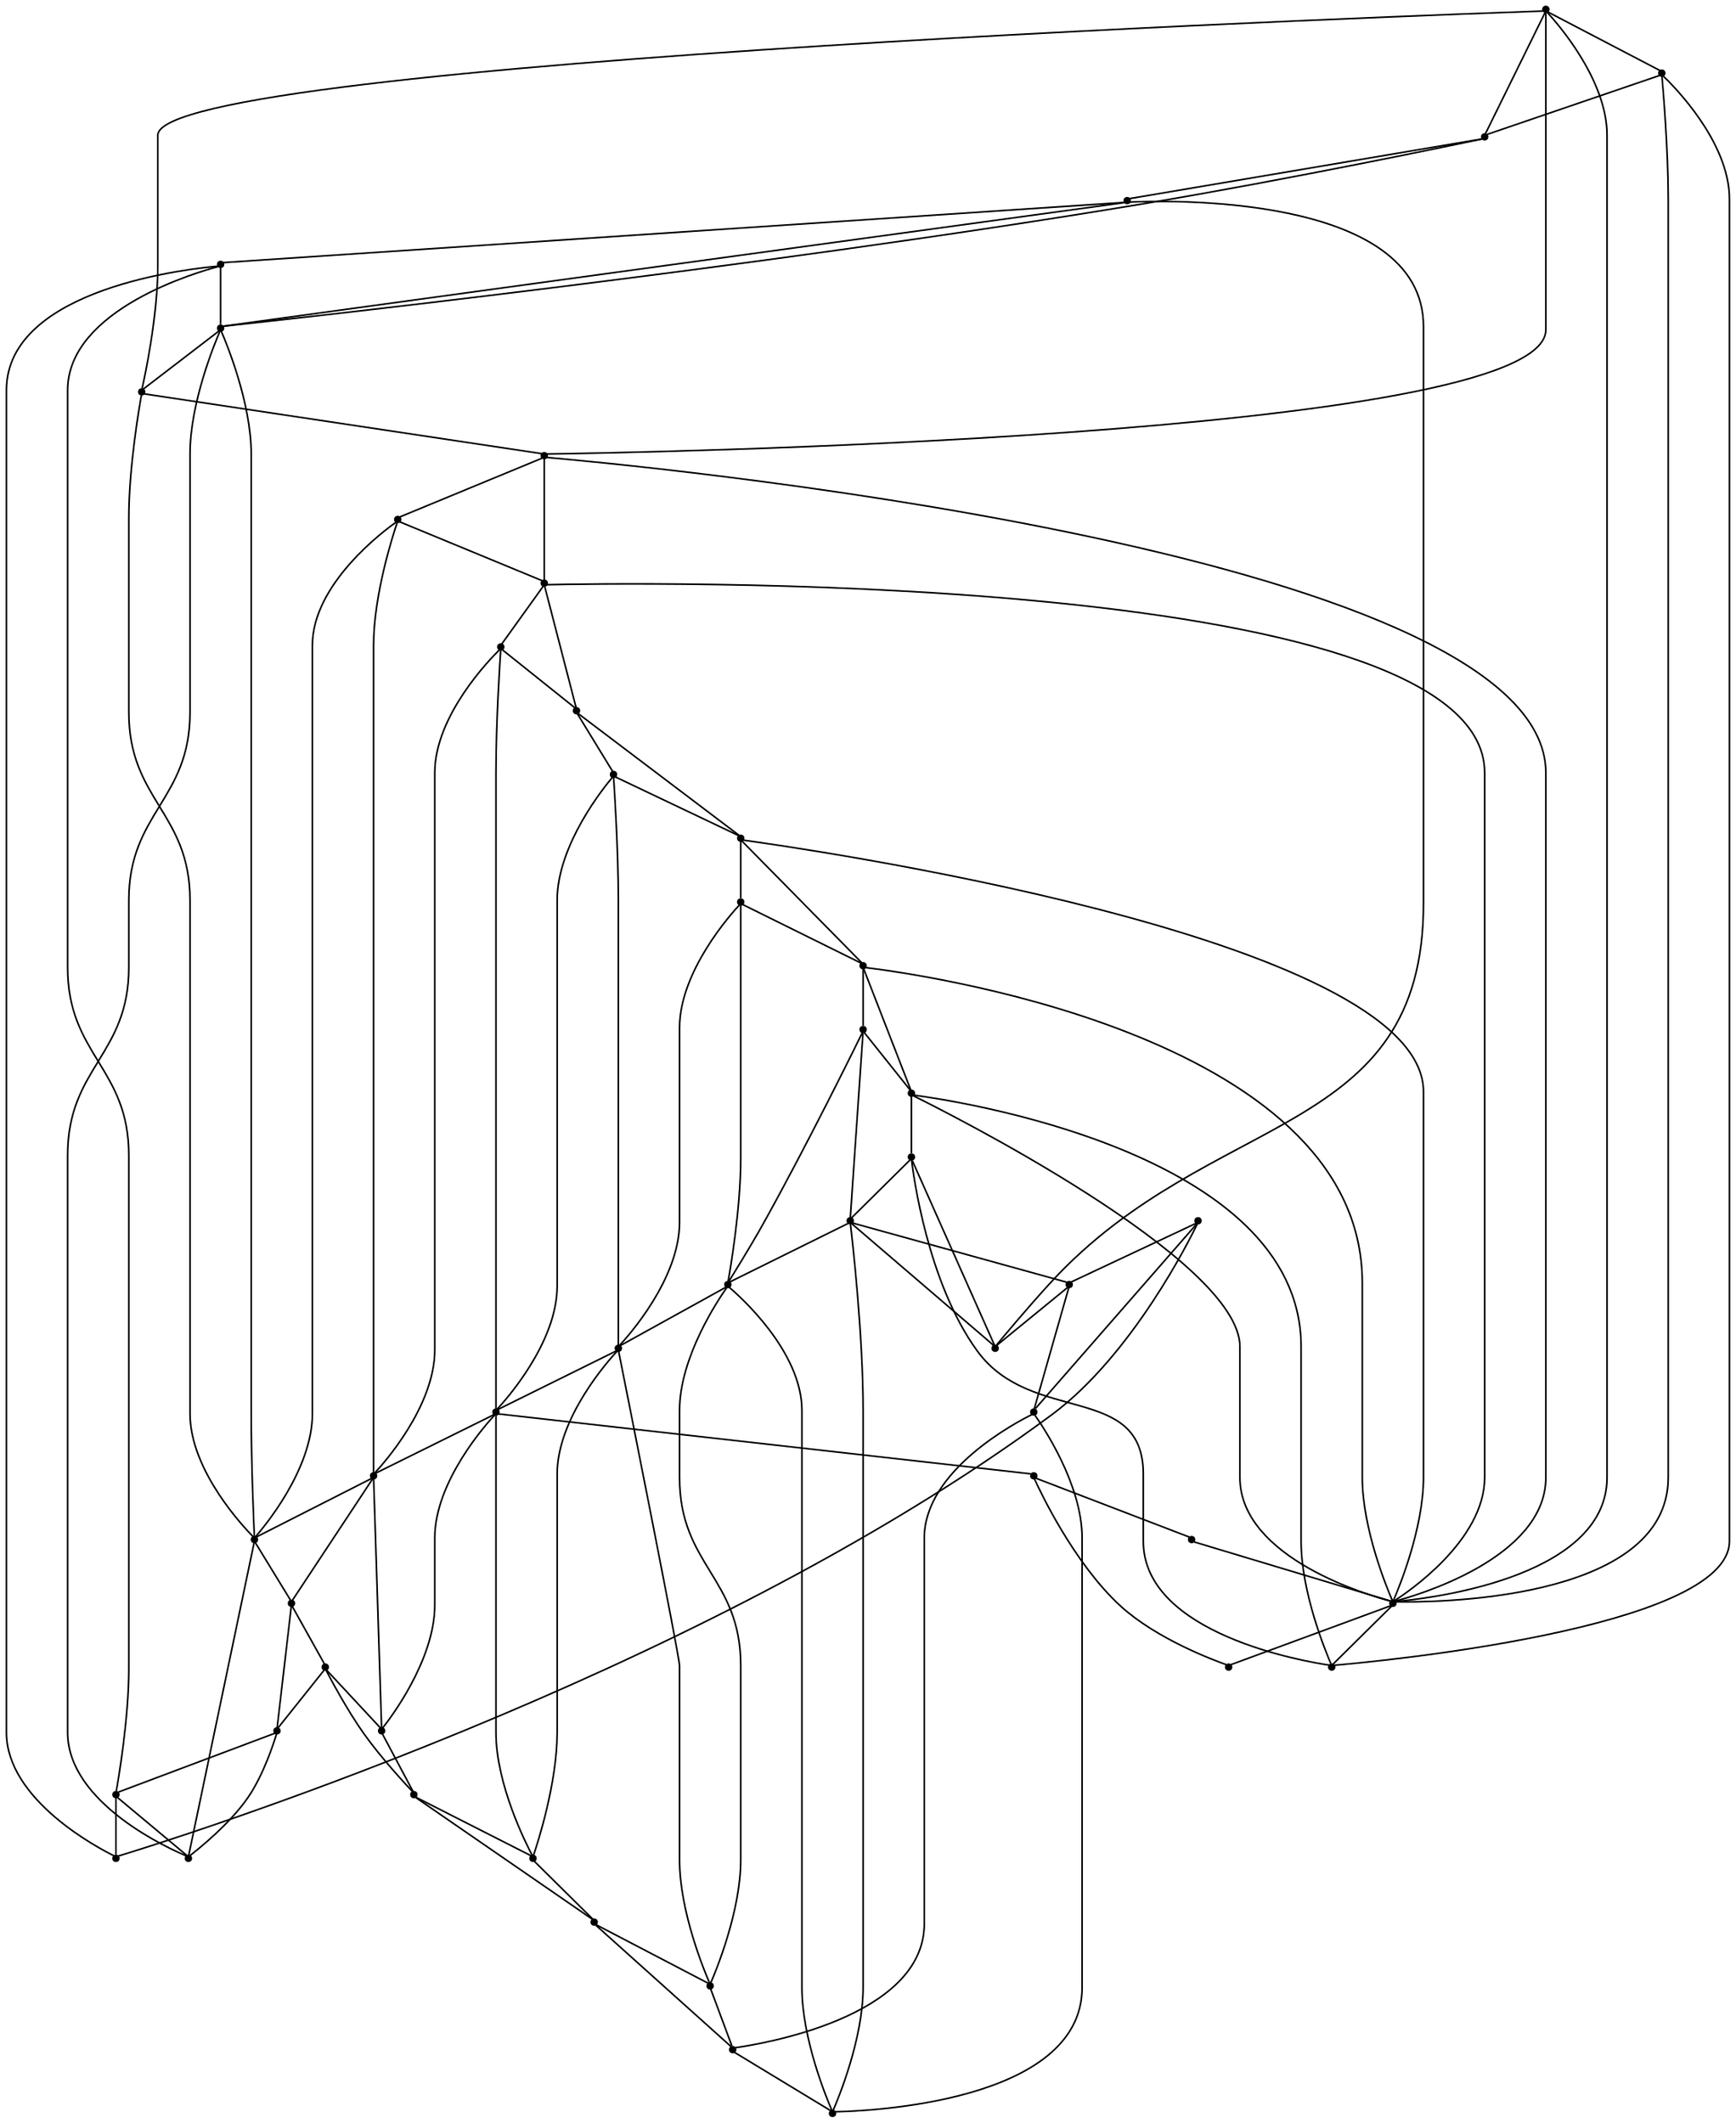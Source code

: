 graph {
  node [shape=point,comment="{\"directed\":false,\"doi\":\"10.1007/978-3-030-35802-0_6\",\"figure\":\"1 (4)\"}"]

  v0 [pos="1467.8453701415465,924.1795639336847"]
  v1 [pos="1480.8942221604975,858.5906795018352"]
  v2 [pos="1430.6904351211992,979.7877167485235"]
  v3 [pos="1375.087768859887,1016.943245606637"]
  v4 [pos="1309.4929776125705,1029.9887901151892"]
  v5 [pos="1531.1845212420737,950.4125169720148"]
  v6 [pos="1549.4572571575345,858.5906795018352"]
  v7 [pos="1479.170022214619,1028.265660496553"]
  v8 [pos="1401.321170581157,1080.2836870422846"]
  v9 [pos="1309.4887807770026,1098.5509848269517"]
  v10 [pos="1594.5290137696882,976.6497939697547"]
  v11 [pos="1618.0181619425784,858.5906795018352"]
  v12 [pos="1527.6474790960456,1076.7436042445825"]
  v13 [pos="1427.5596911700518,1143.6243192408474"]
  v14 [pos="1309.4929776125705,1167.1090463422197"]
  v15 [pos="1138.0886808205942,858.5906795018352"]
  v16 [pos="1243.8992355741461,1016.9432456066371"]
  v17 [pos="1188.2893520274251,979.7877167485234"]
  v18 [pos="1151.1333677981863,924.1837607178177"]
  v19 [pos="1217.665833852876,1080.2836870422846"]
  v20 [pos="1139.8106869660621,1028.269857280686"]
  v21 [pos="1087.7940895208233,950.4209105402808"]
  v22 [pos="1069.525534543826,858.5906795018352"]
  v23 [pos="1191.4283624728732,1143.6285160249804"]
  v24 [pos="1091.3331982904265,1076.7478010287155"]
  v25 [pos="1024.4517113080974,976.658060362744"]
  v26 [pos="1000.9646933471997,858.5906795018352"]
  v27 [pos="1537.5168466416842,1010.9464226063102"]
  v28 [pos="1578.4639405398632,912.0871186398983"]
  v29 [pos="1480.510815795988,972.8575543920572"]
  v30 [pos="1461.8578847311117,1086.6096396588655"]
  v31 [pos="1511.2230995120187,898.7133347420292"]
  v32 [pos="1423.7612370388676,1029.6054838310356"]
  v33 [pos="1362.9900723928608,1127.5594111052856"]
  v34 [pos="1349.6191450382696,1060.3183131685028"]
  v35 [pos="1336.273335108669,1000.1605761059529"]
  v36 [pos="1338.529833699097,943.5313012001914"]
  v37 [pos="1309.5294455701203,858.5063304995244"]
  v38 [pos="1316.2492787871815,942.7228479658299"]
  v39 [pos="1269.3678593957634,1060.3225099526358"]
  v40 [pos="1255.9918131735476,1127.5636078894186"]
  v41 [pos="1195.2227469453248,1029.6086473160449"]
  v42 [pos="1157.1311863264968,1086.6138364429985"]
  v43 [pos="1138.470942593585,972.8596209903045"]
  v44 [pos="1107.7608844721738,898.7174043508855"]
  v45 [pos="1081.4671373425083,1010.9548161745763"]
  v46 [pos="1040.5188829557064,912.090266227998"]

  v0 -- v1 [id="-1",pos="1467.8453701415465,924.1795639336847 1476.2683462366995,903.9887596306887 1480.8942539547065,881.8282281745223 1480.8942221604975,858.5906795018352"]
  v26 -- v46 [id="-2",pos="1000.9646933471997,858.5906795018352 1040.5188829557064,912.090266227998 1040.5188829557064,912.090266227998 1040.5188829557064,912.090266227998"]
  v25 -- v45 [id="-3",pos="1024.4517113080974,976.658060362744 1081.4671373425083,1010.9548161745763 1081.4671373425083,1010.9548161745763 1081.4671373425083,1010.9548161745763"]
  v46 -- v22 [id="-4",pos="1040.5188829557064,912.090266227998 1069.525534543826,858.5906795018352 1069.525534543826,858.5906795018352 1069.525534543826,858.5906795018352"]
  v46 -- v25 [id="-5",pos="1040.5188829557064,912.090266227998 1024.4517113080974,976.658060362744 1024.4517113080974,976.658060362744 1024.4517113080974,976.658060362744"]
  v22 -- v44 [id="-6",pos="1069.525534543826,858.5906795018352 1107.7608844721738,898.7174043508855 1107.7608844721738,898.7174043508855 1107.7608844721738,898.7174043508855"]
  v45 -- v21 [id="-7",pos="1081.4671373425083,1010.9548161745763 1087.7940895208233,950.4209105402808 1087.7940895208233,950.4209105402808 1087.7940895208233,950.4209105402808"]
  v21 -- v43 [id="-8",pos="1087.7940895208233,950.4209105402808 1138.470942593585,972.8596209903045 1138.470942593585,972.8596209903045 1138.470942593585,972.8596209903045"]
  v21 -- v46 [id="-9",pos="1087.7940895208233,950.4209105402808 1040.5188829557064,912.090266227998 1040.5188829557064,912.090266227998 1040.5188829557064,912.090266227998"]
  v24 -- v45 [id="-10",pos="1091.3331982904265,1076.7478010287155 1081.4671373425083,1010.9548161745763 1081.4671373425083,1010.9548161745763 1081.4671373425083,1010.9548161745763"]
  v44 -- v15 [id="-11",pos="1107.7608844721738,898.7174043508855 1138.0886808205942,858.5906795018352 1138.0886808205942,858.5906795018352 1138.0886808205942,858.5906795018352"]
  v44 -- v21 [id="-12",pos="1107.7608844721738,898.7174043508855 1087.7940895208233,950.4209105402808 1087.7940895208233,950.4209105402808 1087.7940895208233,950.4209105402808"]
  v43 -- v18 [id="-13",pos="1138.470942593585,972.8596209903045 1151.1333677981863,924.1837607178177 1151.1333677981863,924.1837607178177 1151.1333677981863,924.1837607178177"]
  v20 -- v43 [id="-14",pos="1139.8106869660621,1028.269857280686 1138.470942593585,972.8596209903045 1138.470942593585,972.8596209903045 1138.470942593585,972.8596209903045"]
  v20 -- v45 [id="-15",pos="1139.8106869660621,1028.269857280686 1081.4671373425083,1010.9548161745763 1081.4671373425083,1010.9548161745763 1081.4671373425083,1010.9548161745763"]
  v18 -- v44 [id="-16",pos="1151.1333677981863,924.1837607178177 1107.7608844721738,898.7174043508855 1107.7608844721738,898.7174043508855 1107.7608844721738,898.7174043508855"]
  v42 -- v20 [id="-17",pos="1157.1311863264968,1086.6138364429985 1139.8106869660621,1028.269857280686 1139.8106869660621,1028.269857280686 1139.8106869660621,1028.269857280686"]
  v42 -- v24 [id="-18",pos="1157.1311863264968,1086.6138364429985 1091.3331982904265,1076.7478010287155 1091.3331982904265,1076.7478010287155 1091.3331982904265,1076.7478010287155"]
  v17 -- v43 [id="-19",pos="1188.2893520274251,979.7877167485234 1138.470942593585,972.8596209903045 1138.470942593585,972.8596209903045 1138.470942593585,972.8596209903045"]
  v23 -- v42 [id="-20",pos="1191.4283624728732,1143.6285160249804 1157.1311863264968,1086.6138364429985 1157.1311863264968,1086.6138364429985 1157.1311863264968,1086.6138364429985"]
  v41 -- v20 [id="-21",pos="1195.2227469453248,1029.6086473160449 1139.8106869660621,1028.269857280686 1139.8106869660621,1028.269857280686 1139.8106869660621,1028.269857280686"]
  v41 -- v17 [id="-22",pos="1195.2227469453248,1029.6086473160449 1188.2893520274251,979.7877167485234 1188.2893520274251,979.7877167485234 1188.2893520274251,979.7877167485234"]
  v19 -- v42 [id="-23",pos="1217.665833852876,1080.2836870422846 1157.1311863264968,1086.6138364429985 1157.1311863264968,1086.6138364429985 1157.1311863264968,1086.6138364429985"]
  v19 -- v41 [id="-24",pos="1217.665833852876,1080.2836870422846 1195.2227469453248,1029.6086473160449 1195.2227469453248,1029.6086473160449 1195.2227469453248,1029.6086473160449"]
  v16 -- v41 [id="-25",pos="1243.8992355741461,1016.9432456066371 1195.2227469453248,1029.6086473160449 1195.2227469453248,1029.6086473160449 1195.2227469453248,1029.6086473160449"]
  v40 -- v19 [id="-26",pos="1255.9918131735476,1127.5636078894186 1217.665833852876,1080.2836870422846 1217.665833852876,1080.2836870422846 1217.665833852876,1080.2836870422846"]
  v40 -- v23 [id="-27",pos="1255.9918131735476,1127.5636078894186 1191.4283624728732,1143.6285160249804 1191.4283624728732,1143.6285160249804 1191.4283624728732,1143.6285160249804"]
  v39 -- v19 [id="-28",pos="1269.3678593957634,1060.3225099526358 1217.665833852876,1080.2836870422846 1217.665833852876,1080.2836870422846 1217.665833852876,1080.2836870422846"]
  v39 -- v16 [id="-29",pos="1269.3678593957634,1060.3225099526358 1243.8992355741461,1016.9432456066371 1243.8992355741461,1016.9432456066371 1243.8992355741461,1016.9432456066371"]
  v2 -- v0 [id="-33",pos="1430.6904351211992,979.7877167485235 1446.4769647603584,963.9997054786324 1459.1994675935211,945.1470985813678 1467.8453701415465,924.1795639336847"]
  v3 -- v2 [id="-34",pos="1375.087768859887,1016.943245606637 1396.0530094142791,1008.2925017650434 1414.9033270220712,995.5719984165257 1430.6904351211992,979.7877167485235"]
  v4 -- v3 [id="-35",pos="1309.4929776125705,1029.9887901151892 1332.73423949962,1029.9877568160655 1354.8962551349578,1025.3613739512202 1375.087768859887,1016.943245606637"]
  v5 -- v6 [id="-36",pos="1531.1845212420737,950.4125169720148 1542.9829251852625,922.1482271965572 1549.4592283984834,891.1239694744302 1549.4572571575345,858.5906795018352"]
  v7 -- v5 [id="-37",pos="1479.170022214619,1028.265660496553 1501.2739454128073,1006.1640855925757 1519.0861231992399,979.7700089400241 1531.1845212420737,950.4125169720148"]
  v8 -- v7 [id="-38",pos="1401.321170581157,1080.2836870422846 1430.6759701904634,1068.1761455861997 1457.0684546549649,1050.3667396575368 1479.170022214619,1028.265660496553"]
  v9 -- v8 [id="-39",pos="1309.4887807770026,1098.5509848269517 1342.0295464735561,1098.5478213419424 1373.0551450396727,1092.0715292278658 1401.321170581157,1080.2836870422846"]
  v9 -- v40 [id="-41",pos="1309.4887807770026,1098.5509848269517 1255.9918131735476,1127.5636078894186 1255.9918131735476,1127.5636078894186 1255.9918131735476,1127.5636078894186"]
  v4 -- v39 [id="-42",pos="1309.4929776125705,1029.9887901151892 1269.3678593957634,1060.3225099526358 1269.3678593957634,1060.3225099526358 1269.3678593957634,1060.3225099526358"]
  v37 -- v18 [id="-43",pos="1309.5294455701203,858.5063304995244 1151.1333677981863,924.1837607178177 1151.1333677981863,924.1837607178177 1151.1333677981863,924.1837607178177"]
  v37 -- v0 [id="-44",pos="1309.5294455701203,858.5063304995244 1467.8453701415465,924.1795639336847 1467.8453701415465,924.1795639336847 1467.8453701415465,924.1795639336847"]
  v37 -- v1 [id="-45",pos="1309.5294455701203,858.5063304995244 1480.8942221604975,858.5906795018352 1480.8942221604975,858.5906795018352 1480.8942221604975,858.5906795018352"]
  v37 -- v2 [id="-46",pos="1309.5294455701203,858.5063304995244 1430.6904351211992,979.7877167485235 1430.6904351211992,979.7877167485235 1430.6904351211992,979.7877167485235"]
  v37 -- v3 [id="-47",pos="1309.5294455701203,858.5063304995244 1375.087768859887,1016.943245606637 1375.087768859887,1016.943245606637 1375.087768859887,1016.943245606637"]
  v37 -- v16 [id="-48",pos="1309.5294455701203,858.5063304995244 1243.8992355741461,1016.9432456066371 1243.8992355741461,1016.9432456066371 1243.8992355741461,1016.9432456066371"]
  v37 -- v38 [id="-49",pos="1309.5294455701203,858.5063304995244 1316.2492787871815,942.7228479658299 1316.2492787871815,942.7228479658299 1316.2492787871815,942.7228479658299"]
  v37 -- v17 [id="-52",pos="1309.5294455701203,858.5063304995244 1188.2893520274251,979.7877167485234 1188.2893520274251,979.7877167485234 1188.2893520274251,979.7877167485234"]
  v37 -- v15 [id="-53",pos="1309.5294455701203,858.5063304995244 1138.0886808205942,858.5906795018352 1138.0886808205942,858.5906795018352 1138.0886808205942,858.5906795018352"]
  v14 -- v40 [id="-54",pos="1309.4929776125705,1167.1090463422197 1255.9918131735476,1127.5636078894186 1255.9918131735476,1127.5636078894186 1255.9918131735476,1127.5636078894186"]
  v10 -- v11 [id="-55",pos="1594.5290137696882,976.6497939697547 1609.6906081703482,940.3092206933175 1618.0160635247944,900.4226364238682 1618.0181619425784,858.5906795018352"]
  v12 -- v10 [id="-56",pos="1527.6474790960456,1076.7436042445825 1556.0686089386436,1048.3292716257374 1578.969092643984,1014.3935486025164 1594.5290137696882,976.6497939697547"]
  v13 -- v12 [id="-57",pos="1427.5596911700518,1143.6243192408474 1465.301914022061,1128.05891629755 1499.234398074966,1105.161333935289 1527.6474790960456,1076.7436042445825"]
  v14 -- v13 [id="-58",pos="1309.4929776125705,1167.1090463422197 1351.3274602577878,1167.107885867819 1391.2181054079372,1158.7813061161849 1427.5596911700518,1143.6243192408474"]
  v15 -- v1 [id="-59",pos="1138.0886808205942,858.5906795018352 1138.0937996882187,835.7384586394273 1480.8900571191384,835.7467250324169 1480.8942221604975,858.5906795018352"]
  v16 -- v4 [id="-60",pos="1243.8992355741461,1016.9432456066371 1264.0909793776398,1025.3622753625157 1286.2512558279436,1029.9877568160655 1309.4929776125705,1029.9887901151892"]
  v17 -- v16 [id="-61",pos="1188.2893520274251,979.7877167485234 1204.0794522458734,995.5721093526637 1222.932377929077,1008.2943929421378 1243.8992355741461,1016.9432456066371"]
  v18 -- v17 [id="-62",pos="1151.1333677981863,924.1837607178177 1159.7867189071264,945.1481994142225 1172.5070290546005,963.9986062893545 1188.2893520274251,979.7877167485234"]
  v15 -- v18 [id="-63",pos="1138.0886808205942,858.5906795018352 1138.0937996882187,881.832427692515 1142.7194617273826,903.9927148642812 1151.1333677981863,924.1837607178177"]
  v9 -- v39 [id="-64",pos="1309.4887807770026,1098.5509848269517 1269.3678593957634,1060.3225099526358 1269.3678593957634,1060.3225099526358 1269.3678593957634,1060.3225099526358"]
  v9 -- v35 [id="-66",pos="1309.4887807770026,1098.5509848269517 1336.273335108669,1000.1605761059529 1336.273335108669,1000.1605761059529 1336.273335108669,1000.1605761059529"]
  v38 -- v35 [id="-67",pos="1316.2492787871815,942.7228479658299 1336.273335108669,1000.1605761059529 1336.273335108669,1000.1605761059529 1336.273335108669,1000.1605761059529"]
  v35 -- v36 [id="-72",pos="1336.273335108669,1000.1605761059529 1338.529833699097,943.5313012001914 1338.529833699097,943.5313012001914 1338.529833699097,943.5313012001914"]
  v36 -- v37 [id="-75",pos="1338.529833699097,943.5313012001914 1309.5294455701203,858.5063304995244 1309.5294455701203,858.5063304995244 1309.5294455701203,858.5063304995244"]
  v34 -- v9 [id="-78",pos="1349.6191450382696,1060.3183131685028 1309.4887807770026,1098.5509848269517 1309.4887807770026,1098.5509848269517 1309.4887807770026,1098.5509848269517"]
  v34 -- v4 [id="-79",pos="1349.6191450382696,1060.3183131685028 1309.4929776125705,1029.9887901151892 1309.4929776125705,1029.9887901151892 1309.4929776125705,1029.9887901151892"]
  v33 -- v9 [id="-80",pos="1362.9900723928608,1127.5594111052856 1309.4887807770026,1098.5509848269517 1309.4887807770026,1098.5509848269517 1309.4887807770026,1098.5509848269517"]
  v33 -- v14 [id="-81",pos="1362.9900723928608,1127.5594111052856 1309.4929776125705,1167.1090463422197 1309.4929776125705,1167.1090463422197 1309.4929776125705,1167.1090463422197"]
  v3 -- v34 [id="-82",pos="1375.087768859887,1016.943245606637 1349.6191450382696,1060.3183131685028 1349.6191450382696,1060.3183131685028 1349.6191450382696,1060.3183131685028"]
  v8 -- v33 [id="-83",pos="1401.321170581157,1080.2836870422846 1362.9900723928608,1127.5594111052856 1362.9900723928608,1127.5594111052856 1362.9900723928608,1127.5594111052856"]
  v8 -- v34 [id="-84",pos="1401.321170581157,1080.2836870422846 1349.6191450382696,1060.3183131685028 1349.6191450382696,1060.3183131685028 1349.6191450382696,1060.3183131685028"]
  v32 -- v3 [id="-85",pos="1423.7612370388676,1029.6054838310356 1375.087768859887,1016.943245606637 1375.087768859887,1016.943245606637 1375.087768859887,1016.943245606637"]
  v32 -- v8 [id="-86",pos="1423.7612370388676,1029.6054838310356 1401.321170581157,1080.2836870422846 1401.321170581157,1080.2836870422846 1401.321170581157,1080.2836870422846"]
  v13 -- v33 [id="-87",pos="1427.5596911700518,1143.6243192408474 1362.9900723928608,1127.5594111052856 1362.9900723928608,1127.5594111052856 1362.9900723928608,1127.5594111052856"]
  v2 -- v32 [id="-88",pos="1430.6904351211992,979.7877167485235 1423.7612370388676,1029.6054838310356 1423.7612370388676,1029.6054838310356 1423.7612370388676,1029.6054838310356"]
  v30 -- v13 [id="-89",pos="1461.8578847311117,1086.6096396588655 1427.5596911700518,1143.6243192408474 1427.5596911700518,1143.6243192408474 1427.5596911700518,1143.6243192408474"]
  v30 -- v8 [id="-90",pos="1461.8578847311117,1086.6096396588655 1401.321170581157,1080.2836870422846 1401.321170581157,1080.2836870422846 1401.321170581157,1080.2836870422846"]
  v0 -- v29 [id="-91",pos="1467.8453701415465,924.1795639336847 1480.510815795988,972.8575543920572 1480.510815795988,972.8575543920572 1480.510815795988,972.8575543920572"]
  v7 -- v30 [id="-92",pos="1479.170022214619,1028.265660496553 1461.8578847311117,1086.6096396588655 1461.8578847311117,1086.6096396588655 1461.8578847311117,1086.6096396588655"]
  v7 -- v32 [id="-93",pos="1479.170022214619,1028.265660496553 1423.7612370388676,1029.6054838310356 1423.7612370388676,1029.6054838310356 1423.7612370388676,1029.6054838310356"]
  v29 -- v2 [id="-94",pos="1480.510815795988,972.8575543920572 1430.6904351211992,979.7877167485235 1430.6904351211992,979.7877167485235 1430.6904351211992,979.7877167485235"]
  v29 -- v7 [id="-95",pos="1480.510815795988,972.8575543920572 1479.170022214619,1028.265660496553 1479.170022214619,1028.265660496553 1479.170022214619,1028.265660496553"]
  v1 -- v31 [id="-96",pos="1480.8942221604975,858.5906795018352 1511.2230995120187,898.7133347420292 1511.2230995120187,898.7133347420292 1511.2230995120187,898.7133347420292"]
  v31 -- v6 [id="-97",pos="1511.2230995120187,898.7133347420292 1549.4572571575345,858.5906795018352 1549.4572571575345,858.5906795018352 1549.4572571575345,858.5906795018352"]
  v31 -- v0 [id="-98",pos="1511.2230995120187,898.7133347420292 1467.8453701415465,924.1795639336847 1467.8453701415465,924.1795639336847 1467.8453701415465,924.1795639336847"]
  v31 -- v5 [id="-99",pos="1511.2230995120187,898.7133347420292 1531.1845212420737,950.4125169720148 1531.1845212420737,950.4125169720148 1531.1845212420737,950.4125169720148"]
  v12 -- v30 [id="-100",pos="1527.6474790960456,1076.7436042445825 1461.8578847311117,1086.6096396588655 1461.8578847311117,1086.6096396588655 1461.8578847311117,1086.6096396588655"]
  v5 -- v29 [id="-101",pos="1531.1845212420737,950.4125169720148 1480.510815795988,972.8575543920572 1480.510815795988,972.8575543920572 1480.510815795988,972.8575543920572"]
  v5 -- v27 [id="-102",pos="1531.1845212420737,950.4125169720148 1537.5168466416842,1010.9464226063102 1537.5168466416842,1010.9464226063102 1537.5168466416842,1010.9464226063102"]
  v27 -- v7 [id="-103",pos="1537.5168466416842,1010.9464226063102 1479.170022214619,1028.265660496553 1479.170022214619,1028.265660496553 1479.170022214619,1028.265660496553"]
  v27 -- v12 [id="-104",pos="1537.5168466416842,1010.9464226063102 1527.6474790960456,1076.7436042445825 1527.6474790960456,1076.7436042445825 1527.6474790960456,1076.7436042445825"]
  v6 -- v28 [id="-105",pos="1549.4572571575345,858.5906795018352 1578.4639405398632,912.0871186398983 1578.4639405398632,912.0871186398983 1578.4639405398632,912.0871186398983"]
  v28 -- v10 [id="-106",pos="1578.4639405398632,912.0871186398983 1594.5290137696882,976.6497939697547 1594.5290137696882,976.6497939697547 1594.5290137696882,976.6497939697547"]
  v28 -- v5 [id="-107",pos="1578.4639405398632,912.0871186398983 1531.1845212420737,950.4125169720148 1531.1845212420737,950.4125169720148 1531.1845212420737,950.4125169720148"]
  v28 -- v11 [id="-108",pos="1578.4639405398632,912.0871186398983 1618.0181619425784,858.5906795018352 1618.0181619425784,858.5906795018352 1618.0181619425784,858.5906795018352"]
  v10 -- v27 [id="-109",pos="1594.5290137696882,976.6497939697547 1537.5168466416842,1010.9464226063102 1537.5168466416842,1010.9464226063102 1537.5168466416842,1010.9464226063102"]
  v26 -- v11 [id="-111",pos="1000.9646933471997,858.5906795018352 1000.9677932825626,790.0274673878587 1618.0202603603625,790.0233977790024 1618.0181619425784,858.5906795018352"]
  v26 -- v25 [id="-112",pos="1000.9646933471997,858.5906795018352 1000.9677932825626,900.4265150776457 1009.2947926176533,940.3166174202609 1024.4517113080974,976.658060362744"]
  v25 -- v24 [id="-113",pos="1024.4517113080974,976.658060362744 1040.0187871652274,1014.3994416052759 1062.9175739410148,1048.3314936107183 1091.3331982904265,1076.7478010287155"]
  v24 -- v23 [id="-114",pos="1091.3331982904265,1076.7478010287155 1119.7514242271293,1105.1634033605706 1153.6872231904713,1128.0625256716116 1191.4283624728732,1143.6285160249804"]
  v23 -- v14 [id="-115",pos="1191.4283624728732,1143.6285160249804 1227.772401737418,1158.7826942147997 1267.6598838316218,1167.107885867819 1309.4929776125705,1167.1090463422197"]
  v22 -- v6 [id="-116",pos="1069.525534543826,858.5906795018352 1069.5245012320386,812.8850614057096 1549.4593555753186,812.8808646215764 1549.4572571575345,858.5906795018352"]
  v22 -- v21 [id="-117",pos="1069.525534543826,858.5906795018352 1069.5255316688133,891.1298691076236 1076.0030511149375,922.1556776050022 1087.7940895208233,950.4209105402808"]
  v21 -- v20 [id="-118",pos="1087.7940895208233,950.4209105402808 1099.900914082556,979.7755077700072 1117.71130307744,1006.1669068960871 1139.8106869660621,1028.269857280686"]
  v20 -- v19 [id="-119",pos="1139.8106869660621,1028.269857280686 1161.915603827692,1050.3697880094273 1188.310294900572,1068.1804906420964 1217.665833852876,1080.2836870422846"]
  v19 -- v9 [id="-120",pos="1217.665833852876,1080.2836870422846 1245.9323283025515,1092.0740368119223 1276.9560781004666,1098.5488516809373 1309.4887807770026,1098.5509848269517"]
}